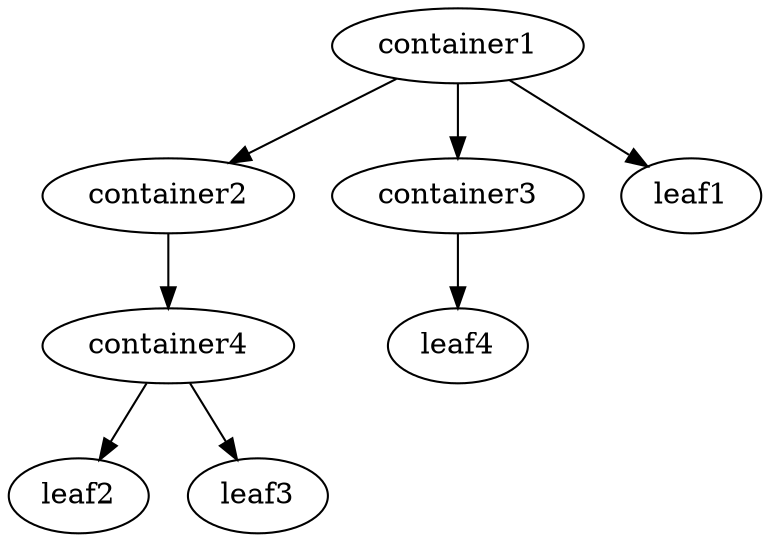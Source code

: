 digraph g {
1 [label=container1];
2 [label=container2];
1 -> 2;
3 [label=container3];
1 -> 3;
4 [label=container4];
2 -> 4;
5 [label=leaf1];
1 -> 5;
6 [label=leaf2];
4 -> 6;
7 [label=leaf3];
4 -> 7;
8 [label=leaf4];
3 -> 8;
}

